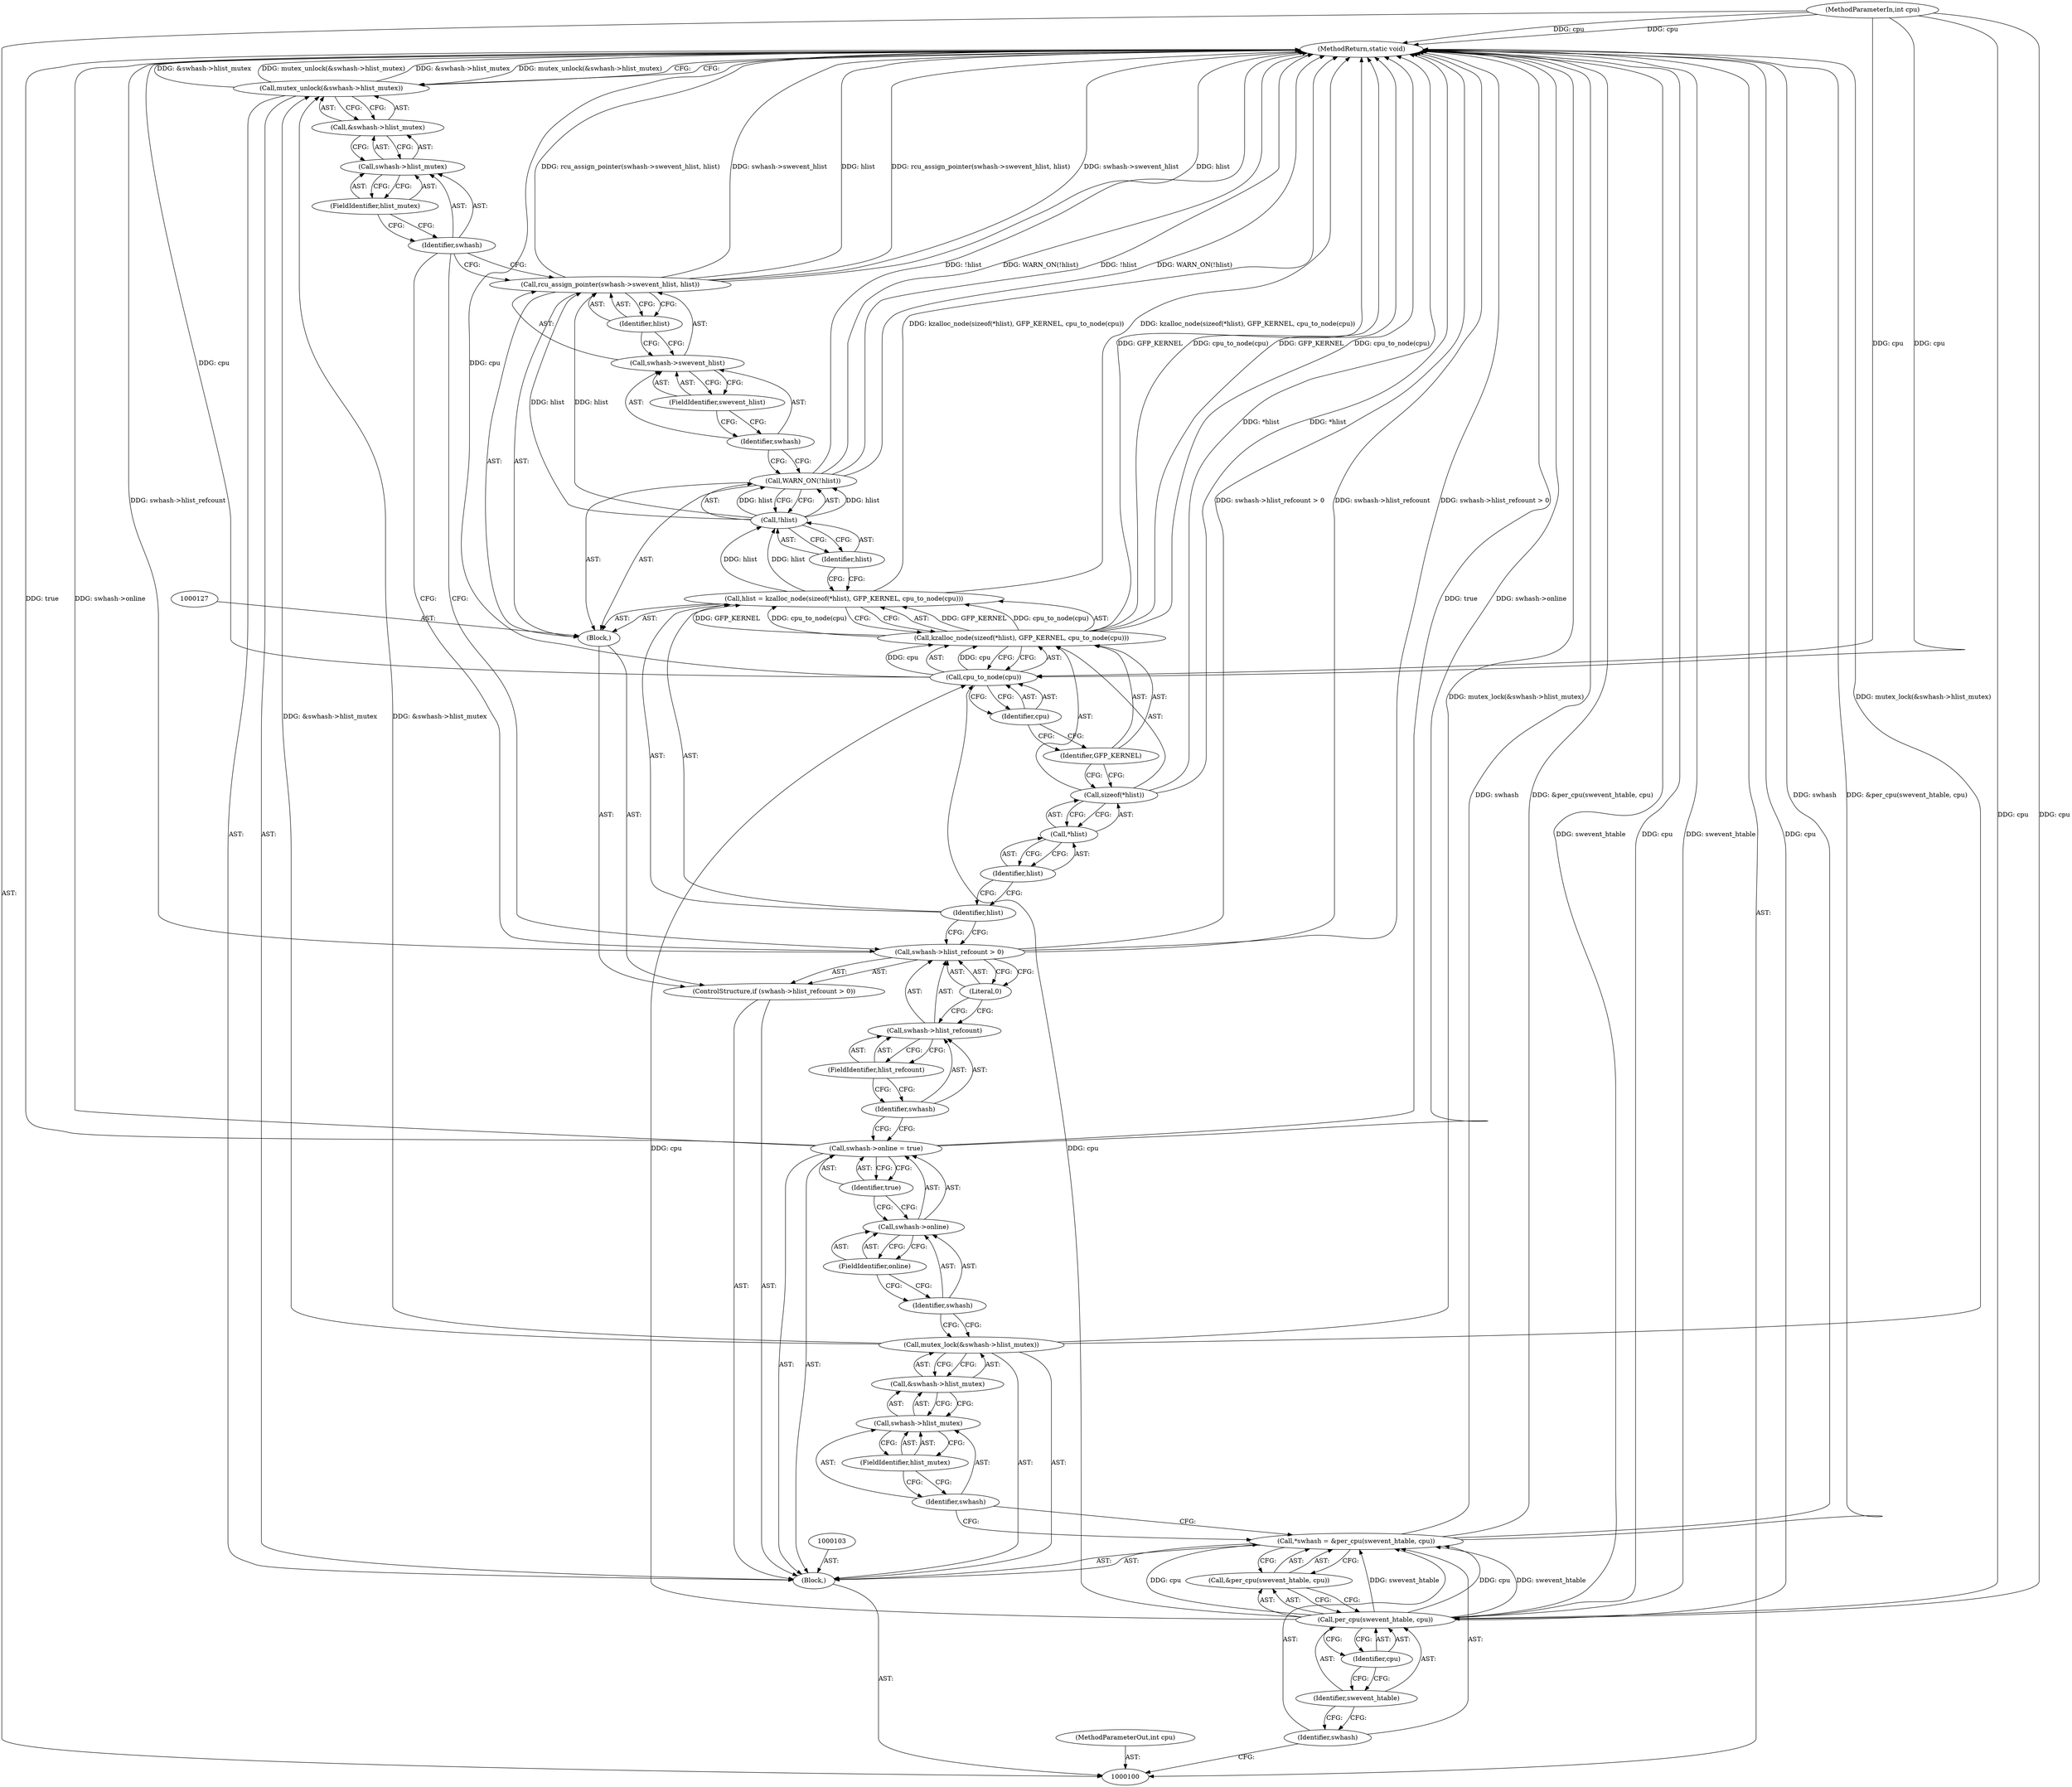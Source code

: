 digraph "1_linux_12ca6ad2e3a896256f086497a7c7406a547ee373_0" {
"1000150" [label="(MethodReturn,static void)"];
"1000101" [label="(MethodParameterIn,int cpu)"];
"1000221" [label="(MethodParameterOut,int cpu)"];
"1000130" [label="(Call,kzalloc_node(sizeof(*hlist), GFP_KERNEL, cpu_to_node(cpu)))"];
"1000128" [label="(Call,hlist = kzalloc_node(sizeof(*hlist), GFP_KERNEL, cpu_to_node(cpu)))"];
"1000129" [label="(Identifier,hlist)"];
"1000131" [label="(Call,sizeof(*hlist))"];
"1000132" [label="(Call,*hlist)"];
"1000133" [label="(Identifier,hlist)"];
"1000134" [label="(Identifier,GFP_KERNEL)"];
"1000135" [label="(Call,cpu_to_node(cpu))"];
"1000136" [label="(Identifier,cpu)"];
"1000138" [label="(Call,!hlist)"];
"1000139" [label="(Identifier,hlist)"];
"1000137" [label="(Call,WARN_ON(!hlist))"];
"1000140" [label="(Call,rcu_assign_pointer(swhash->swevent_hlist, hlist))"];
"1000141" [label="(Call,swhash->swevent_hlist)"];
"1000142" [label="(Identifier,swhash)"];
"1000143" [label="(FieldIdentifier,swevent_hlist)"];
"1000144" [label="(Identifier,hlist)"];
"1000145" [label="(Call,mutex_unlock(&swhash->hlist_mutex))"];
"1000146" [label="(Call,&swhash->hlist_mutex)"];
"1000147" [label="(Call,swhash->hlist_mutex)"];
"1000148" [label="(Identifier,swhash)"];
"1000149" [label="(FieldIdentifier,hlist_mutex)"];
"1000102" [label="(Block,)"];
"1000104" [label="(Call,*swhash = &per_cpu(swevent_htable, cpu))"];
"1000105" [label="(Identifier,swhash)"];
"1000106" [label="(Call,&per_cpu(swevent_htable, cpu))"];
"1000107" [label="(Call,per_cpu(swevent_htable, cpu))"];
"1000108" [label="(Identifier,swevent_htable)"];
"1000109" [label="(Identifier,cpu)"];
"1000111" [label="(Call,&swhash->hlist_mutex)"];
"1000112" [label="(Call,swhash->hlist_mutex)"];
"1000113" [label="(Identifier,swhash)"];
"1000110" [label="(Call,mutex_lock(&swhash->hlist_mutex))"];
"1000114" [label="(FieldIdentifier,hlist_mutex)"];
"1000115" [label="(Call,swhash->online = true)"];
"1000116" [label="(Call,swhash->online)"];
"1000117" [label="(Identifier,swhash)"];
"1000119" [label="(Identifier,true)"];
"1000118" [label="(FieldIdentifier,online)"];
"1000124" [label="(FieldIdentifier,hlist_refcount)"];
"1000120" [label="(ControlStructure,if (swhash->hlist_refcount > 0))"];
"1000125" [label="(Literal,0)"];
"1000121" [label="(Call,swhash->hlist_refcount > 0)"];
"1000122" [label="(Call,swhash->hlist_refcount)"];
"1000123" [label="(Identifier,swhash)"];
"1000126" [label="(Block,)"];
"1000150" -> "1000100"  [label="AST: "];
"1000150" -> "1000145"  [label="CFG: "];
"1000128" -> "1000150"  [label="DDG: kzalloc_node(sizeof(*hlist), GFP_KERNEL, cpu_to_node(cpu))"];
"1000107" -> "1000150"  [label="DDG: swevent_htable"];
"1000107" -> "1000150"  [label="DDG: cpu"];
"1000104" -> "1000150"  [label="DDG: swhash"];
"1000104" -> "1000150"  [label="DDG: &per_cpu(swevent_htable, cpu)"];
"1000140" -> "1000150"  [label="DDG: rcu_assign_pointer(swhash->swevent_hlist, hlist)"];
"1000140" -> "1000150"  [label="DDG: swhash->swevent_hlist"];
"1000140" -> "1000150"  [label="DDG: hlist"];
"1000115" -> "1000150"  [label="DDG: true"];
"1000115" -> "1000150"  [label="DDG: swhash->online"];
"1000145" -> "1000150"  [label="DDG: &swhash->hlist_mutex"];
"1000145" -> "1000150"  [label="DDG: mutex_unlock(&swhash->hlist_mutex)"];
"1000131" -> "1000150"  [label="DDG: *hlist"];
"1000130" -> "1000150"  [label="DDG: GFP_KERNEL"];
"1000130" -> "1000150"  [label="DDG: cpu_to_node(cpu)"];
"1000121" -> "1000150"  [label="DDG: swhash->hlist_refcount > 0"];
"1000121" -> "1000150"  [label="DDG: swhash->hlist_refcount"];
"1000101" -> "1000150"  [label="DDG: cpu"];
"1000110" -> "1000150"  [label="DDG: mutex_lock(&swhash->hlist_mutex)"];
"1000135" -> "1000150"  [label="DDG: cpu"];
"1000137" -> "1000150"  [label="DDG: !hlist"];
"1000137" -> "1000150"  [label="DDG: WARN_ON(!hlist)"];
"1000101" -> "1000100"  [label="AST: "];
"1000101" -> "1000150"  [label="DDG: cpu"];
"1000101" -> "1000107"  [label="DDG: cpu"];
"1000101" -> "1000135"  [label="DDG: cpu"];
"1000221" -> "1000100"  [label="AST: "];
"1000130" -> "1000128"  [label="AST: "];
"1000130" -> "1000135"  [label="CFG: "];
"1000131" -> "1000130"  [label="AST: "];
"1000134" -> "1000130"  [label="AST: "];
"1000135" -> "1000130"  [label="AST: "];
"1000128" -> "1000130"  [label="CFG: "];
"1000130" -> "1000150"  [label="DDG: GFP_KERNEL"];
"1000130" -> "1000150"  [label="DDG: cpu_to_node(cpu)"];
"1000130" -> "1000128"  [label="DDG: GFP_KERNEL"];
"1000130" -> "1000128"  [label="DDG: cpu_to_node(cpu)"];
"1000135" -> "1000130"  [label="DDG: cpu"];
"1000128" -> "1000126"  [label="AST: "];
"1000128" -> "1000130"  [label="CFG: "];
"1000129" -> "1000128"  [label="AST: "];
"1000130" -> "1000128"  [label="AST: "];
"1000139" -> "1000128"  [label="CFG: "];
"1000128" -> "1000150"  [label="DDG: kzalloc_node(sizeof(*hlist), GFP_KERNEL, cpu_to_node(cpu))"];
"1000130" -> "1000128"  [label="DDG: GFP_KERNEL"];
"1000130" -> "1000128"  [label="DDG: cpu_to_node(cpu)"];
"1000128" -> "1000138"  [label="DDG: hlist"];
"1000129" -> "1000128"  [label="AST: "];
"1000129" -> "1000121"  [label="CFG: "];
"1000133" -> "1000129"  [label="CFG: "];
"1000131" -> "1000130"  [label="AST: "];
"1000131" -> "1000132"  [label="CFG: "];
"1000132" -> "1000131"  [label="AST: "];
"1000134" -> "1000131"  [label="CFG: "];
"1000131" -> "1000150"  [label="DDG: *hlist"];
"1000132" -> "1000131"  [label="AST: "];
"1000132" -> "1000133"  [label="CFG: "];
"1000133" -> "1000132"  [label="AST: "];
"1000131" -> "1000132"  [label="CFG: "];
"1000133" -> "1000132"  [label="AST: "];
"1000133" -> "1000129"  [label="CFG: "];
"1000132" -> "1000133"  [label="CFG: "];
"1000134" -> "1000130"  [label="AST: "];
"1000134" -> "1000131"  [label="CFG: "];
"1000136" -> "1000134"  [label="CFG: "];
"1000135" -> "1000130"  [label="AST: "];
"1000135" -> "1000136"  [label="CFG: "];
"1000136" -> "1000135"  [label="AST: "];
"1000130" -> "1000135"  [label="CFG: "];
"1000135" -> "1000150"  [label="DDG: cpu"];
"1000135" -> "1000130"  [label="DDG: cpu"];
"1000107" -> "1000135"  [label="DDG: cpu"];
"1000101" -> "1000135"  [label="DDG: cpu"];
"1000136" -> "1000135"  [label="AST: "];
"1000136" -> "1000134"  [label="CFG: "];
"1000135" -> "1000136"  [label="CFG: "];
"1000138" -> "1000137"  [label="AST: "];
"1000138" -> "1000139"  [label="CFG: "];
"1000139" -> "1000138"  [label="AST: "];
"1000137" -> "1000138"  [label="CFG: "];
"1000138" -> "1000137"  [label="DDG: hlist"];
"1000128" -> "1000138"  [label="DDG: hlist"];
"1000138" -> "1000140"  [label="DDG: hlist"];
"1000139" -> "1000138"  [label="AST: "];
"1000139" -> "1000128"  [label="CFG: "];
"1000138" -> "1000139"  [label="CFG: "];
"1000137" -> "1000126"  [label="AST: "];
"1000137" -> "1000138"  [label="CFG: "];
"1000138" -> "1000137"  [label="AST: "];
"1000142" -> "1000137"  [label="CFG: "];
"1000137" -> "1000150"  [label="DDG: !hlist"];
"1000137" -> "1000150"  [label="DDG: WARN_ON(!hlist)"];
"1000138" -> "1000137"  [label="DDG: hlist"];
"1000140" -> "1000126"  [label="AST: "];
"1000140" -> "1000144"  [label="CFG: "];
"1000141" -> "1000140"  [label="AST: "];
"1000144" -> "1000140"  [label="AST: "];
"1000148" -> "1000140"  [label="CFG: "];
"1000140" -> "1000150"  [label="DDG: rcu_assign_pointer(swhash->swevent_hlist, hlist)"];
"1000140" -> "1000150"  [label="DDG: swhash->swevent_hlist"];
"1000140" -> "1000150"  [label="DDG: hlist"];
"1000138" -> "1000140"  [label="DDG: hlist"];
"1000141" -> "1000140"  [label="AST: "];
"1000141" -> "1000143"  [label="CFG: "];
"1000142" -> "1000141"  [label="AST: "];
"1000143" -> "1000141"  [label="AST: "];
"1000144" -> "1000141"  [label="CFG: "];
"1000142" -> "1000141"  [label="AST: "];
"1000142" -> "1000137"  [label="CFG: "];
"1000143" -> "1000142"  [label="CFG: "];
"1000143" -> "1000141"  [label="AST: "];
"1000143" -> "1000142"  [label="CFG: "];
"1000141" -> "1000143"  [label="CFG: "];
"1000144" -> "1000140"  [label="AST: "];
"1000144" -> "1000141"  [label="CFG: "];
"1000140" -> "1000144"  [label="CFG: "];
"1000145" -> "1000102"  [label="AST: "];
"1000145" -> "1000146"  [label="CFG: "];
"1000146" -> "1000145"  [label="AST: "];
"1000150" -> "1000145"  [label="CFG: "];
"1000145" -> "1000150"  [label="DDG: &swhash->hlist_mutex"];
"1000145" -> "1000150"  [label="DDG: mutex_unlock(&swhash->hlist_mutex)"];
"1000110" -> "1000145"  [label="DDG: &swhash->hlist_mutex"];
"1000146" -> "1000145"  [label="AST: "];
"1000146" -> "1000147"  [label="CFG: "];
"1000147" -> "1000146"  [label="AST: "];
"1000145" -> "1000146"  [label="CFG: "];
"1000147" -> "1000146"  [label="AST: "];
"1000147" -> "1000149"  [label="CFG: "];
"1000148" -> "1000147"  [label="AST: "];
"1000149" -> "1000147"  [label="AST: "];
"1000146" -> "1000147"  [label="CFG: "];
"1000148" -> "1000147"  [label="AST: "];
"1000148" -> "1000140"  [label="CFG: "];
"1000148" -> "1000121"  [label="CFG: "];
"1000149" -> "1000148"  [label="CFG: "];
"1000149" -> "1000147"  [label="AST: "];
"1000149" -> "1000148"  [label="CFG: "];
"1000147" -> "1000149"  [label="CFG: "];
"1000102" -> "1000100"  [label="AST: "];
"1000103" -> "1000102"  [label="AST: "];
"1000104" -> "1000102"  [label="AST: "];
"1000110" -> "1000102"  [label="AST: "];
"1000115" -> "1000102"  [label="AST: "];
"1000120" -> "1000102"  [label="AST: "];
"1000145" -> "1000102"  [label="AST: "];
"1000104" -> "1000102"  [label="AST: "];
"1000104" -> "1000106"  [label="CFG: "];
"1000105" -> "1000104"  [label="AST: "];
"1000106" -> "1000104"  [label="AST: "];
"1000113" -> "1000104"  [label="CFG: "];
"1000104" -> "1000150"  [label="DDG: swhash"];
"1000104" -> "1000150"  [label="DDG: &per_cpu(swevent_htable, cpu)"];
"1000107" -> "1000104"  [label="DDG: swevent_htable"];
"1000107" -> "1000104"  [label="DDG: cpu"];
"1000105" -> "1000104"  [label="AST: "];
"1000105" -> "1000100"  [label="CFG: "];
"1000108" -> "1000105"  [label="CFG: "];
"1000106" -> "1000104"  [label="AST: "];
"1000106" -> "1000107"  [label="CFG: "];
"1000107" -> "1000106"  [label="AST: "];
"1000104" -> "1000106"  [label="CFG: "];
"1000107" -> "1000106"  [label="AST: "];
"1000107" -> "1000109"  [label="CFG: "];
"1000108" -> "1000107"  [label="AST: "];
"1000109" -> "1000107"  [label="AST: "];
"1000106" -> "1000107"  [label="CFG: "];
"1000107" -> "1000150"  [label="DDG: swevent_htable"];
"1000107" -> "1000150"  [label="DDG: cpu"];
"1000107" -> "1000104"  [label="DDG: swevent_htable"];
"1000107" -> "1000104"  [label="DDG: cpu"];
"1000101" -> "1000107"  [label="DDG: cpu"];
"1000107" -> "1000135"  [label="DDG: cpu"];
"1000108" -> "1000107"  [label="AST: "];
"1000108" -> "1000105"  [label="CFG: "];
"1000109" -> "1000108"  [label="CFG: "];
"1000109" -> "1000107"  [label="AST: "];
"1000109" -> "1000108"  [label="CFG: "];
"1000107" -> "1000109"  [label="CFG: "];
"1000111" -> "1000110"  [label="AST: "];
"1000111" -> "1000112"  [label="CFG: "];
"1000112" -> "1000111"  [label="AST: "];
"1000110" -> "1000111"  [label="CFG: "];
"1000112" -> "1000111"  [label="AST: "];
"1000112" -> "1000114"  [label="CFG: "];
"1000113" -> "1000112"  [label="AST: "];
"1000114" -> "1000112"  [label="AST: "];
"1000111" -> "1000112"  [label="CFG: "];
"1000113" -> "1000112"  [label="AST: "];
"1000113" -> "1000104"  [label="CFG: "];
"1000114" -> "1000113"  [label="CFG: "];
"1000110" -> "1000102"  [label="AST: "];
"1000110" -> "1000111"  [label="CFG: "];
"1000111" -> "1000110"  [label="AST: "];
"1000117" -> "1000110"  [label="CFG: "];
"1000110" -> "1000150"  [label="DDG: mutex_lock(&swhash->hlist_mutex)"];
"1000110" -> "1000145"  [label="DDG: &swhash->hlist_mutex"];
"1000114" -> "1000112"  [label="AST: "];
"1000114" -> "1000113"  [label="CFG: "];
"1000112" -> "1000114"  [label="CFG: "];
"1000115" -> "1000102"  [label="AST: "];
"1000115" -> "1000119"  [label="CFG: "];
"1000116" -> "1000115"  [label="AST: "];
"1000119" -> "1000115"  [label="AST: "];
"1000123" -> "1000115"  [label="CFG: "];
"1000115" -> "1000150"  [label="DDG: true"];
"1000115" -> "1000150"  [label="DDG: swhash->online"];
"1000116" -> "1000115"  [label="AST: "];
"1000116" -> "1000118"  [label="CFG: "];
"1000117" -> "1000116"  [label="AST: "];
"1000118" -> "1000116"  [label="AST: "];
"1000119" -> "1000116"  [label="CFG: "];
"1000117" -> "1000116"  [label="AST: "];
"1000117" -> "1000110"  [label="CFG: "];
"1000118" -> "1000117"  [label="CFG: "];
"1000119" -> "1000115"  [label="AST: "];
"1000119" -> "1000116"  [label="CFG: "];
"1000115" -> "1000119"  [label="CFG: "];
"1000118" -> "1000116"  [label="AST: "];
"1000118" -> "1000117"  [label="CFG: "];
"1000116" -> "1000118"  [label="CFG: "];
"1000124" -> "1000122"  [label="AST: "];
"1000124" -> "1000123"  [label="CFG: "];
"1000122" -> "1000124"  [label="CFG: "];
"1000120" -> "1000102"  [label="AST: "];
"1000121" -> "1000120"  [label="AST: "];
"1000126" -> "1000120"  [label="AST: "];
"1000125" -> "1000121"  [label="AST: "];
"1000125" -> "1000122"  [label="CFG: "];
"1000121" -> "1000125"  [label="CFG: "];
"1000121" -> "1000120"  [label="AST: "];
"1000121" -> "1000125"  [label="CFG: "];
"1000122" -> "1000121"  [label="AST: "];
"1000125" -> "1000121"  [label="AST: "];
"1000129" -> "1000121"  [label="CFG: "];
"1000148" -> "1000121"  [label="CFG: "];
"1000121" -> "1000150"  [label="DDG: swhash->hlist_refcount > 0"];
"1000121" -> "1000150"  [label="DDG: swhash->hlist_refcount"];
"1000122" -> "1000121"  [label="AST: "];
"1000122" -> "1000124"  [label="CFG: "];
"1000123" -> "1000122"  [label="AST: "];
"1000124" -> "1000122"  [label="AST: "];
"1000125" -> "1000122"  [label="CFG: "];
"1000123" -> "1000122"  [label="AST: "];
"1000123" -> "1000115"  [label="CFG: "];
"1000124" -> "1000123"  [label="CFG: "];
"1000126" -> "1000120"  [label="AST: "];
"1000127" -> "1000126"  [label="AST: "];
"1000128" -> "1000126"  [label="AST: "];
"1000137" -> "1000126"  [label="AST: "];
"1000140" -> "1000126"  [label="AST: "];
}
